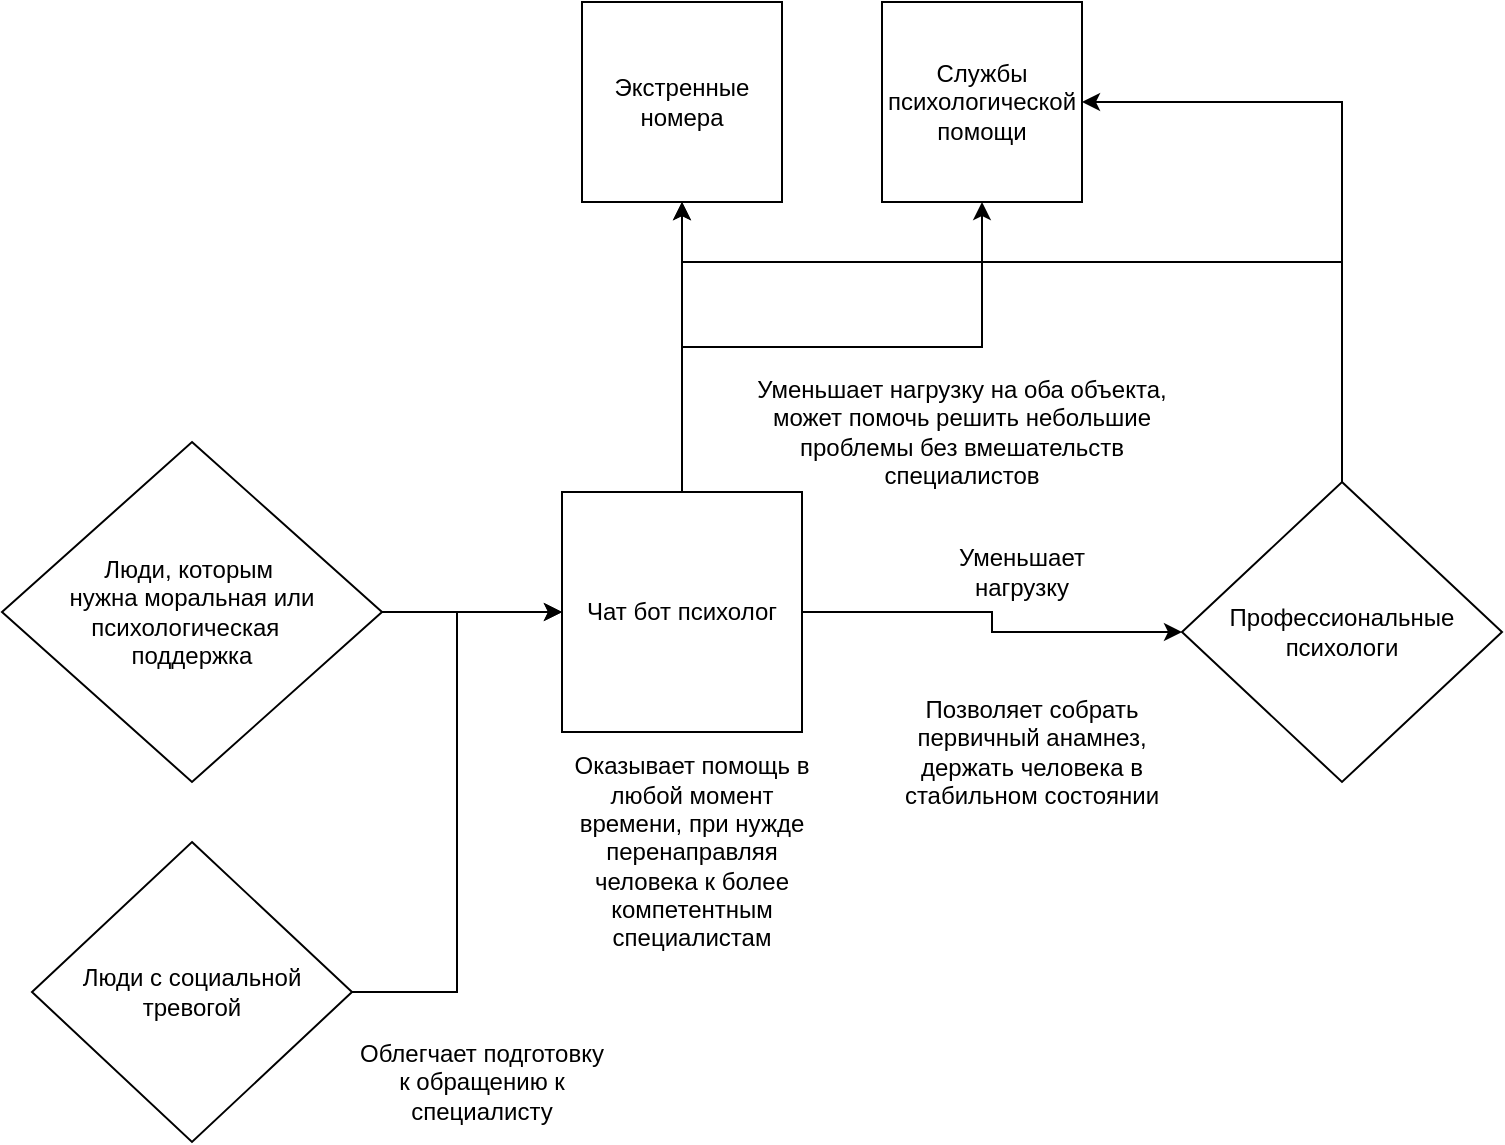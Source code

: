 <mxfile version="26.2.5">
  <diagram name="Страница — 1" id="99NEOgCNLpRDA_7hxaWP">
    <mxGraphModel dx="2068" dy="827" grid="1" gridSize="10" guides="1" tooltips="1" connect="1" arrows="1" fold="1" page="1" pageScale="1" pageWidth="827" pageHeight="1169" math="0" shadow="0">
      <root>
        <mxCell id="0" />
        <mxCell id="1" parent="0" />
        <mxCell id="_xGuzI4it3Ap0r0oz-_N-5" style="edgeStyle=orthogonalEdgeStyle;rounded=0;orthogonalLoop=1;jettySize=auto;html=1;exitX=1;exitY=0.5;exitDx=0;exitDy=0;entryX=0;entryY=0.5;entryDx=0;entryDy=0;" parent="1" source="_xGuzI4it3Ap0r0oz-_N-2" target="_xGuzI4it3Ap0r0oz-_N-4" edge="1">
          <mxGeometry relative="1" as="geometry" />
        </mxCell>
        <mxCell id="_xGuzI4it3Ap0r0oz-_N-2" value="&lt;div&gt;Люди, которым&amp;nbsp;&lt;/div&gt;&lt;div&gt;нужна моральная или психологическая&amp;nbsp;&amp;nbsp;&lt;/div&gt;&lt;div&gt;поддержка&lt;/div&gt;" style="rhombus;whiteSpace=wrap;html=1;" parent="1" vertex="1">
          <mxGeometry x="30" y="280" width="190" height="170" as="geometry" />
        </mxCell>
        <mxCell id="_xGuzI4it3Ap0r0oz-_N-6" style="edgeStyle=orthogonalEdgeStyle;rounded=0;orthogonalLoop=1;jettySize=auto;html=1;exitX=1;exitY=0.5;exitDx=0;exitDy=0;entryX=0;entryY=0.5;entryDx=0;entryDy=0;" parent="1" source="_xGuzI4it3Ap0r0oz-_N-3" target="_xGuzI4it3Ap0r0oz-_N-4" edge="1">
          <mxGeometry relative="1" as="geometry" />
        </mxCell>
        <mxCell id="_xGuzI4it3Ap0r0oz-_N-3" value="Люди с социальной тревогой" style="rhombus;whiteSpace=wrap;html=1;" parent="1" vertex="1">
          <mxGeometry x="45" y="480" width="160" height="150" as="geometry" />
        </mxCell>
        <mxCell id="_xGuzI4it3Ap0r0oz-_N-14" style="edgeStyle=orthogonalEdgeStyle;rounded=0;orthogonalLoop=1;jettySize=auto;html=1;exitX=0.5;exitY=0;exitDx=0;exitDy=0;entryX=0.5;entryY=1;entryDx=0;entryDy=0;" parent="1" source="_xGuzI4it3Ap0r0oz-_N-4" target="_xGuzI4it3Ap0r0oz-_N-9" edge="1">
          <mxGeometry relative="1" as="geometry" />
        </mxCell>
        <mxCell id="_xGuzI4it3Ap0r0oz-_N-15" style="edgeStyle=orthogonalEdgeStyle;rounded=0;orthogonalLoop=1;jettySize=auto;html=1;exitX=0.5;exitY=0;exitDx=0;exitDy=0;entryX=0.5;entryY=1;entryDx=0;entryDy=0;" parent="1" source="_xGuzI4it3Ap0r0oz-_N-4" target="_xGuzI4it3Ap0r0oz-_N-8" edge="1">
          <mxGeometry relative="1" as="geometry" />
        </mxCell>
        <mxCell id="_xGuzI4it3Ap0r0oz-_N-24" style="edgeStyle=orthogonalEdgeStyle;rounded=0;orthogonalLoop=1;jettySize=auto;html=1;exitX=1;exitY=0.5;exitDx=0;exitDy=0;entryX=0;entryY=0.5;entryDx=0;entryDy=0;" parent="1" source="_xGuzI4it3Ap0r0oz-_N-4" target="_xGuzI4it3Ap0r0oz-_N-18" edge="1">
          <mxGeometry relative="1" as="geometry" />
        </mxCell>
        <mxCell id="_xGuzI4it3Ap0r0oz-_N-4" value="Чат бот психолог" style="whiteSpace=wrap;html=1;aspect=fixed;" parent="1" vertex="1">
          <mxGeometry x="310" y="305" width="120" height="120" as="geometry" />
        </mxCell>
        <mxCell id="_xGuzI4it3Ap0r0oz-_N-8" value="Службы психологической помощи" style="whiteSpace=wrap;html=1;aspect=fixed;" parent="1" vertex="1">
          <mxGeometry x="470" y="60" width="100" height="100" as="geometry" />
        </mxCell>
        <mxCell id="_xGuzI4it3Ap0r0oz-_N-9" value="Экстренные номера" style="whiteSpace=wrap;html=1;aspect=fixed;" parent="1" vertex="1">
          <mxGeometry x="320" y="60" width="100" height="100" as="geometry" />
        </mxCell>
        <mxCell id="_xGuzI4it3Ap0r0oz-_N-16" value="Уменьшает нагрузку на оба объекта, может помочь решить небольшие проблемы без вмешательств специалистов" style="text;html=1;align=center;verticalAlign=middle;whiteSpace=wrap;rounded=0;" parent="1" vertex="1">
          <mxGeometry x="390" y="260" width="240" height="30" as="geometry" />
        </mxCell>
        <mxCell id="_xGuzI4it3Ap0r0oz-_N-21" style="edgeStyle=orthogonalEdgeStyle;rounded=0;orthogonalLoop=1;jettySize=auto;html=1;exitX=0.5;exitY=0;exitDx=0;exitDy=0;entryX=1;entryY=0.5;entryDx=0;entryDy=0;" parent="1" source="_xGuzI4it3Ap0r0oz-_N-18" target="_xGuzI4it3Ap0r0oz-_N-8" edge="1">
          <mxGeometry relative="1" as="geometry" />
        </mxCell>
        <mxCell id="_xGuzI4it3Ap0r0oz-_N-22" style="edgeStyle=orthogonalEdgeStyle;rounded=0;orthogonalLoop=1;jettySize=auto;html=1;exitX=0.5;exitY=0;exitDx=0;exitDy=0;entryX=0.5;entryY=1;entryDx=0;entryDy=0;" parent="1" source="_xGuzI4it3Ap0r0oz-_N-18" target="_xGuzI4it3Ap0r0oz-_N-9" edge="1">
          <mxGeometry relative="1" as="geometry">
            <Array as="points">
              <mxPoint x="700" y="190" />
              <mxPoint x="370" y="190" />
            </Array>
          </mxGeometry>
        </mxCell>
        <mxCell id="_xGuzI4it3Ap0r0oz-_N-18" value="Профессиональные психологи" style="rhombus;whiteSpace=wrap;html=1;" parent="1" vertex="1">
          <mxGeometry x="620" y="300" width="160" height="150" as="geometry" />
        </mxCell>
        <mxCell id="_xGuzI4it3Ap0r0oz-_N-26" value="&lt;div&gt;Позволяет собрать первичный анамнез, держать человека в стабильном состоянии &lt;br&gt;&lt;/div&gt;" style="text;html=1;align=center;verticalAlign=middle;whiteSpace=wrap;rounded=0;" parent="1" vertex="1">
          <mxGeometry x="480" y="420" width="130" height="30" as="geometry" />
        </mxCell>
        <mxCell id="eHNMV4t883VhhA6zOG0G-1" value="Оказывает помощь в любой момент времени, при нужде перенаправляя человека к более компетентным специалистам" style="text;html=1;align=center;verticalAlign=middle;whiteSpace=wrap;rounded=0;" vertex="1" parent="1">
          <mxGeometry x="310" y="470" width="130" height="30" as="geometry" />
        </mxCell>
        <mxCell id="eHNMV4t883VhhA6zOG0G-2" value="Облегчает подготовку к обращению к специалисту" style="text;html=1;align=center;verticalAlign=middle;whiteSpace=wrap;rounded=0;" vertex="1" parent="1">
          <mxGeometry x="205" y="585" width="130" height="30" as="geometry" />
        </mxCell>
        <mxCell id="eHNMV4t883VhhA6zOG0G-3" value="Уменьшает нагрузку" style="text;html=1;align=center;verticalAlign=middle;whiteSpace=wrap;rounded=0;" vertex="1" parent="1">
          <mxGeometry x="500" y="330" width="80" height="30" as="geometry" />
        </mxCell>
      </root>
    </mxGraphModel>
  </diagram>
</mxfile>
